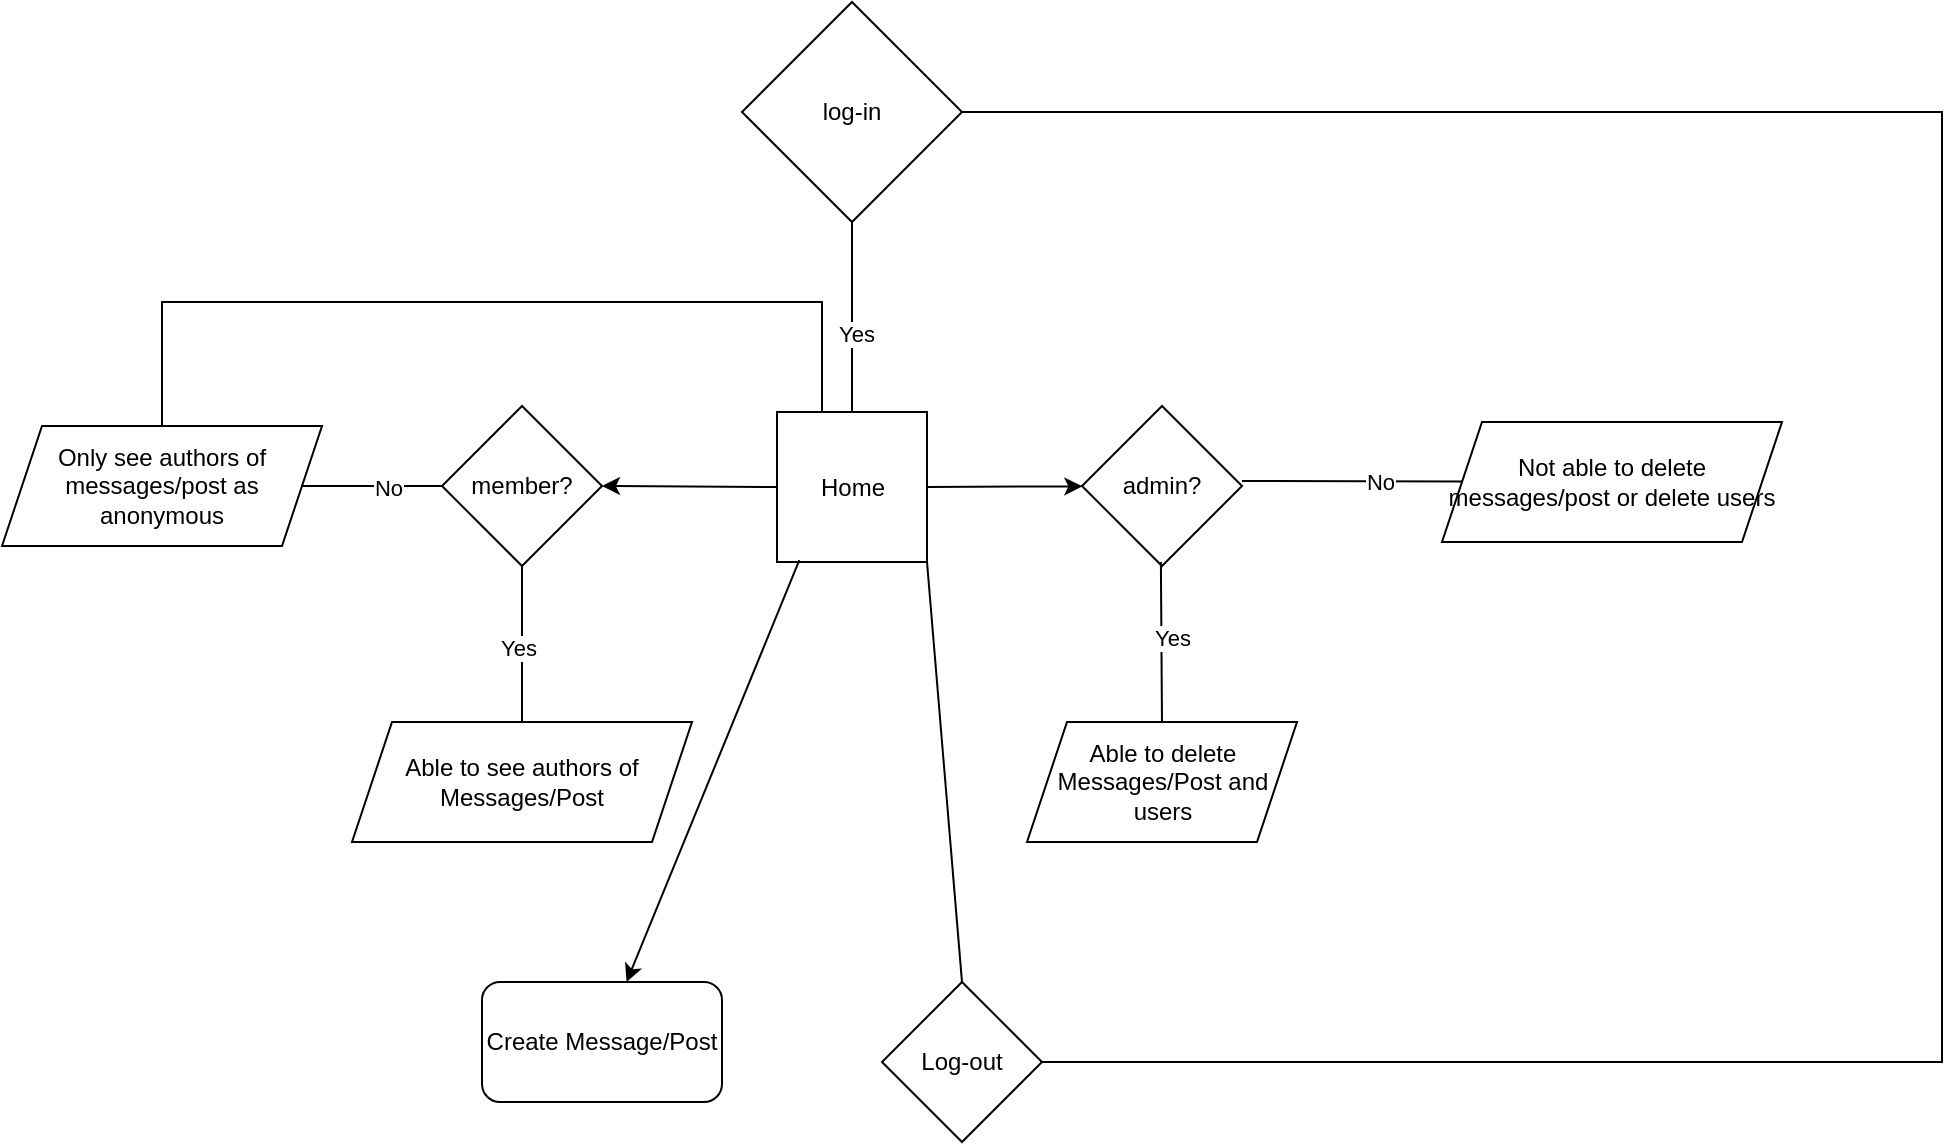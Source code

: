 <mxfile version="26.1.2">
  <diagram name="Page-1" id="iKAhnt2o-lP2n03lziH4">
    <mxGraphModel dx="1100" dy="543" grid="1" gridSize="10" guides="1" tooltips="1" connect="1" arrows="1" fold="1" page="1" pageScale="1" pageWidth="850" pageHeight="1100" math="0" shadow="0">
      <root>
        <mxCell id="0" />
        <mxCell id="1" parent="0" />
        <mxCell id="R_Sm-iHpQWe-pDz_NzUd-2" value="log-in" style="rhombus;whiteSpace=wrap;html=1;" vertex="1" parent="1">
          <mxGeometry x="380" y="30" width="110" height="110" as="geometry" />
        </mxCell>
        <mxCell id="R_Sm-iHpQWe-pDz_NzUd-3" value="" style="endArrow=none;html=1;rounded=0;exitX=0.5;exitY=1;exitDx=0;exitDy=0;" edge="1" parent="1" source="R_Sm-iHpQWe-pDz_NzUd-2">
          <mxGeometry width="50" height="50" relative="1" as="geometry">
            <mxPoint x="400" y="450" as="sourcePoint" />
            <mxPoint x="435" y="240.0" as="targetPoint" />
          </mxGeometry>
        </mxCell>
        <mxCell id="R_Sm-iHpQWe-pDz_NzUd-4" value="Yes" style="edgeLabel;html=1;align=center;verticalAlign=middle;resizable=0;points=[];" vertex="1" connectable="0" parent="R_Sm-iHpQWe-pDz_NzUd-3">
          <mxGeometry x="0.113" y="2" relative="1" as="geometry">
            <mxPoint as="offset" />
          </mxGeometry>
        </mxCell>
        <mxCell id="R_Sm-iHpQWe-pDz_NzUd-14" value="" style="endArrow=none;html=1;rounded=0;" edge="1" parent="1" target="R_Sm-iHpQWe-pDz_NzUd-40">
          <mxGeometry width="50" height="50" relative="1" as="geometry">
            <mxPoint x="630" y="269.44" as="sourcePoint" />
            <mxPoint x="720" y="270" as="targetPoint" />
          </mxGeometry>
        </mxCell>
        <mxCell id="R_Sm-iHpQWe-pDz_NzUd-34" value="No" style="edgeLabel;html=1;align=center;verticalAlign=middle;resizable=0;points=[];" vertex="1" connectable="0" parent="R_Sm-iHpQWe-pDz_NzUd-14">
          <mxGeometry x="0.254" relative="1" as="geometry">
            <mxPoint as="offset" />
          </mxGeometry>
        </mxCell>
        <mxCell id="R_Sm-iHpQWe-pDz_NzUd-16" value="member?" style="rhombus;whiteSpace=wrap;html=1;" vertex="1" parent="1">
          <mxGeometry x="230" y="232" width="80" height="80" as="geometry" />
        </mxCell>
        <mxCell id="R_Sm-iHpQWe-pDz_NzUd-19" value="" style="endArrow=none;html=1;rounded=0;entryX=0.5;entryY=1;entryDx=0;entryDy=0;" edge="1" parent="1" source="R_Sm-iHpQWe-pDz_NzUd-21" target="R_Sm-iHpQWe-pDz_NzUd-16">
          <mxGeometry width="50" height="50" relative="1" as="geometry">
            <mxPoint x="30" y="390" as="sourcePoint" />
            <mxPoint x="210" y="390" as="targetPoint" />
          </mxGeometry>
        </mxCell>
        <mxCell id="R_Sm-iHpQWe-pDz_NzUd-20" value="Yes" style="edgeLabel;html=1;align=center;verticalAlign=middle;resizable=0;points=[];" vertex="1" connectable="0" parent="R_Sm-iHpQWe-pDz_NzUd-19">
          <mxGeometry x="-0.056" y="2" relative="1" as="geometry">
            <mxPoint as="offset" />
          </mxGeometry>
        </mxCell>
        <mxCell id="R_Sm-iHpQWe-pDz_NzUd-21" value="&lt;div&gt;Able to see authors of&lt;/div&gt;Messages/Post" style="shape=parallelogram;perimeter=parallelogramPerimeter;whiteSpace=wrap;html=1;fixedSize=1;" vertex="1" parent="1">
          <mxGeometry x="185" y="390" width="170" height="60" as="geometry" />
        </mxCell>
        <mxCell id="R_Sm-iHpQWe-pDz_NzUd-22" value="" style="endArrow=none;html=1;rounded=0;exitX=1;exitY=0.5;exitDx=0;exitDy=0;entryX=0;entryY=0.5;entryDx=0;entryDy=0;" edge="1" parent="1" source="R_Sm-iHpQWe-pDz_NzUd-25" target="R_Sm-iHpQWe-pDz_NzUd-16">
          <mxGeometry width="50" height="50" relative="1" as="geometry">
            <mxPoint x="140" y="380" as="sourcePoint" />
            <mxPoint x="220" y="420" as="targetPoint" />
          </mxGeometry>
        </mxCell>
        <mxCell id="R_Sm-iHpQWe-pDz_NzUd-23" value="No" style="edgeLabel;html=1;align=center;verticalAlign=middle;resizable=0;points=[];" vertex="1" connectable="0" parent="R_Sm-iHpQWe-pDz_NzUd-22">
          <mxGeometry x="0.233" y="-1" relative="1" as="geometry">
            <mxPoint as="offset" />
          </mxGeometry>
        </mxCell>
        <mxCell id="R_Sm-iHpQWe-pDz_NzUd-25" value="Only see authors of messages/post as anonymous" style="shape=parallelogram;perimeter=parallelogramPerimeter;whiteSpace=wrap;html=1;fixedSize=1;" vertex="1" parent="1">
          <mxGeometry x="10" y="242" width="160" height="60" as="geometry" />
        </mxCell>
        <mxCell id="R_Sm-iHpQWe-pDz_NzUd-26" value="admin?" style="rhombus;whiteSpace=wrap;html=1;" vertex="1" parent="1">
          <mxGeometry x="550" y="232" width="80" height="80" as="geometry" />
        </mxCell>
        <mxCell id="R_Sm-iHpQWe-pDz_NzUd-27" value="" style="endArrow=none;html=1;rounded=0;exitX=0.5;exitY=0;exitDx=0;exitDy=0;" edge="1" parent="1" source="R_Sm-iHpQWe-pDz_NzUd-38">
          <mxGeometry width="50" height="50" relative="1" as="geometry">
            <mxPoint x="589.44" y="390" as="sourcePoint" />
            <mxPoint x="589.44" y="310" as="targetPoint" />
          </mxGeometry>
        </mxCell>
        <mxCell id="R_Sm-iHpQWe-pDz_NzUd-36" value="Yes" style="edgeLabel;html=1;align=center;verticalAlign=middle;resizable=0;points=[];" vertex="1" connectable="0" parent="R_Sm-iHpQWe-pDz_NzUd-27">
          <mxGeometry x="0.05" y="-5" relative="1" as="geometry">
            <mxPoint as="offset" />
          </mxGeometry>
        </mxCell>
        <mxCell id="R_Sm-iHpQWe-pDz_NzUd-38" value="Able to delete Messages/Post and users" style="shape=parallelogram;perimeter=parallelogramPerimeter;whiteSpace=wrap;html=1;fixedSize=1;" vertex="1" parent="1">
          <mxGeometry x="522.5" y="390" width="135" height="60" as="geometry" />
        </mxCell>
        <mxCell id="R_Sm-iHpQWe-pDz_NzUd-40" value="Not able to delete messages/post or delete users" style="shape=parallelogram;perimeter=parallelogramPerimeter;whiteSpace=wrap;html=1;fixedSize=1;" vertex="1" parent="1">
          <mxGeometry x="730" y="240" width="170" height="60" as="geometry" />
        </mxCell>
        <mxCell id="R_Sm-iHpQWe-pDz_NzUd-41" value="Home" style="whiteSpace=wrap;html=1;aspect=fixed;" vertex="1" parent="1">
          <mxGeometry x="397.5" y="235" width="75" height="75" as="geometry" />
        </mxCell>
        <mxCell id="R_Sm-iHpQWe-pDz_NzUd-47" value="" style="endArrow=classic;html=1;rounded=0;exitX=0.149;exitY=0.988;exitDx=0;exitDy=0;exitPerimeter=0;" edge="1" parent="1" source="R_Sm-iHpQWe-pDz_NzUd-41" target="R_Sm-iHpQWe-pDz_NzUd-48">
          <mxGeometry width="50" height="50" relative="1" as="geometry">
            <mxPoint x="450" y="510" as="sourcePoint" />
            <mxPoint x="435" y="530" as="targetPoint" />
          </mxGeometry>
        </mxCell>
        <mxCell id="R_Sm-iHpQWe-pDz_NzUd-48" value="Create Message/Post" style="rounded=1;whiteSpace=wrap;html=1;" vertex="1" parent="1">
          <mxGeometry x="250" y="520" width="120" height="60" as="geometry" />
        </mxCell>
        <mxCell id="R_Sm-iHpQWe-pDz_NzUd-50" value="Log-out" style="rhombus;whiteSpace=wrap;html=1;" vertex="1" parent="1">
          <mxGeometry x="450" y="520" width="80" height="80" as="geometry" />
        </mxCell>
        <mxCell id="R_Sm-iHpQWe-pDz_NzUd-51" value="" style="endArrow=none;html=1;rounded=0;entryX=1;entryY=0.5;entryDx=0;entryDy=0;" edge="1" parent="1" target="R_Sm-iHpQWe-pDz_NzUd-2">
          <mxGeometry width="50" height="50" relative="1" as="geometry">
            <mxPoint x="530" y="560" as="sourcePoint" />
            <mxPoint x="980" y="120" as="targetPoint" />
            <Array as="points">
              <mxPoint x="980" y="560" />
              <mxPoint x="980" y="85" />
            </Array>
          </mxGeometry>
        </mxCell>
        <mxCell id="R_Sm-iHpQWe-pDz_NzUd-52" value="" style="endArrow=none;html=1;rounded=0;entryX=0.5;entryY=0;entryDx=0;entryDy=0;exitX=1;exitY=1;exitDx=0;exitDy=0;" edge="1" parent="1" source="R_Sm-iHpQWe-pDz_NzUd-41" target="R_Sm-iHpQWe-pDz_NzUd-50">
          <mxGeometry width="50" height="50" relative="1" as="geometry">
            <mxPoint x="450" y="310" as="sourcePoint" />
            <mxPoint x="500" y="260" as="targetPoint" />
          </mxGeometry>
        </mxCell>
        <mxCell id="R_Sm-iHpQWe-pDz_NzUd-53" value="" style="endArrow=classic;html=1;rounded=0;exitX=0;exitY=0.5;exitDx=0;exitDy=0;entryX=1;entryY=0.5;entryDx=0;entryDy=0;" edge="1" parent="1" source="R_Sm-iHpQWe-pDz_NzUd-41" target="R_Sm-iHpQWe-pDz_NzUd-16">
          <mxGeometry width="50" height="50" relative="1" as="geometry">
            <mxPoint x="445" y="320" as="sourcePoint" />
            <mxPoint x="340" y="310" as="targetPoint" />
          </mxGeometry>
        </mxCell>
        <mxCell id="R_Sm-iHpQWe-pDz_NzUd-55" value="" style="endArrow=classic;html=1;rounded=0;exitX=1;exitY=0.5;exitDx=0;exitDy=0;" edge="1" parent="1" source="R_Sm-iHpQWe-pDz_NzUd-41" target="R_Sm-iHpQWe-pDz_NzUd-26">
          <mxGeometry width="50" height="50" relative="1" as="geometry">
            <mxPoint x="460" y="280" as="sourcePoint" />
            <mxPoint x="320" y="280" as="targetPoint" />
          </mxGeometry>
        </mxCell>
        <mxCell id="R_Sm-iHpQWe-pDz_NzUd-56" value="" style="endArrow=none;html=1;rounded=0;entryX=0.5;entryY=0;entryDx=0;entryDy=0;" edge="1" parent="1" target="R_Sm-iHpQWe-pDz_NzUd-25">
          <mxGeometry width="50" height="50" relative="1" as="geometry">
            <mxPoint x="420" y="235" as="sourcePoint" />
            <mxPoint x="90" y="180" as="targetPoint" />
            <Array as="points">
              <mxPoint x="420" y="180" />
              <mxPoint x="90" y="180" />
            </Array>
          </mxGeometry>
        </mxCell>
      </root>
    </mxGraphModel>
  </diagram>
</mxfile>
